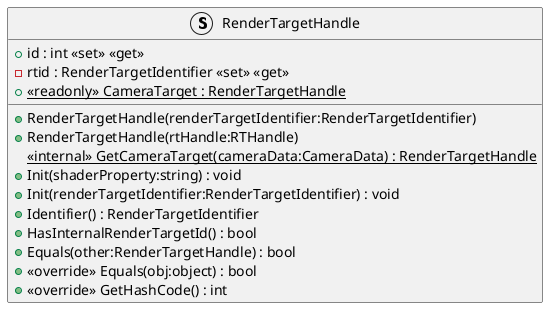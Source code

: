 @startuml
struct RenderTargetHandle {
    + id : int <<set>> <<get>>
    - rtid : RenderTargetIdentifier <<set>> <<get>>
    + {static} <<readonly>> CameraTarget : RenderTargetHandle
    + RenderTargetHandle(renderTargetIdentifier:RenderTargetIdentifier)
    + RenderTargetHandle(rtHandle:RTHandle)
    <<internal>> {static} GetCameraTarget(cameraData:CameraData) : RenderTargetHandle
    + Init(shaderProperty:string) : void
    + Init(renderTargetIdentifier:RenderTargetIdentifier) : void
    + Identifier() : RenderTargetIdentifier
    + HasInternalRenderTargetId() : bool
    + Equals(other:RenderTargetHandle) : bool
    + <<override>> Equals(obj:object) : bool
    + <<override>> GetHashCode() : int
}
@enduml
